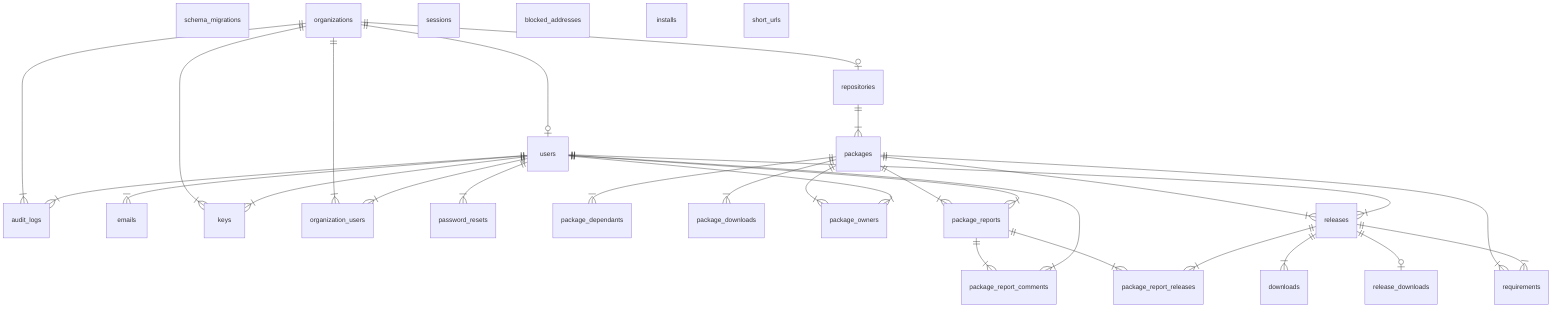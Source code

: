 erDiagram
  schema_migrations
  audit_logs
  emails
  keys
  organizations
  organization_users
  password_resets
  sessions
  users
  blocked_addresses
  downloads
  installs
  packages
  package_dependants
  package_downloads
  package_owners
  package_reports
  package_report_comments
  package_report_releases
  releases
  release_downloads
  repositories
  requirements
  short_urls
  organizations ||--|{ audit_logs : ""
  organizations ||--|{ keys : ""
  organizations ||--|{ organization_users : ""
  organizations ||--o| repositories : ""
  organizations ||--o| users : ""
  package_reports ||--|{ package_report_comments : ""
  package_reports ||--|{ package_report_releases : ""
  packages ||--|{ package_dependants : ""
  packages ||--|{ package_downloads : ""
  packages ||--|{ package_owners : ""
  packages ||--|{ package_reports : ""
  packages ||--|{ releases : ""
  packages ||--|{ requirements : ""
  releases ||--|{ downloads : ""
  releases ||--|{ package_report_releases : ""
  releases ||--o| release_downloads : ""
  releases ||--|{ requirements : ""
  repositories ||--|{ packages : ""
  users ||--|{ audit_logs : ""
  users ||--|{ emails : ""
  users ||--|{ keys : ""
  users ||--|{ organization_users : ""
  users ||--|{ package_owners : ""
  users ||--|{ package_report_comments : ""
  users ||--|{ package_reports : ""
  users ||--|{ password_resets : ""
  users ||--|{ releases : ""